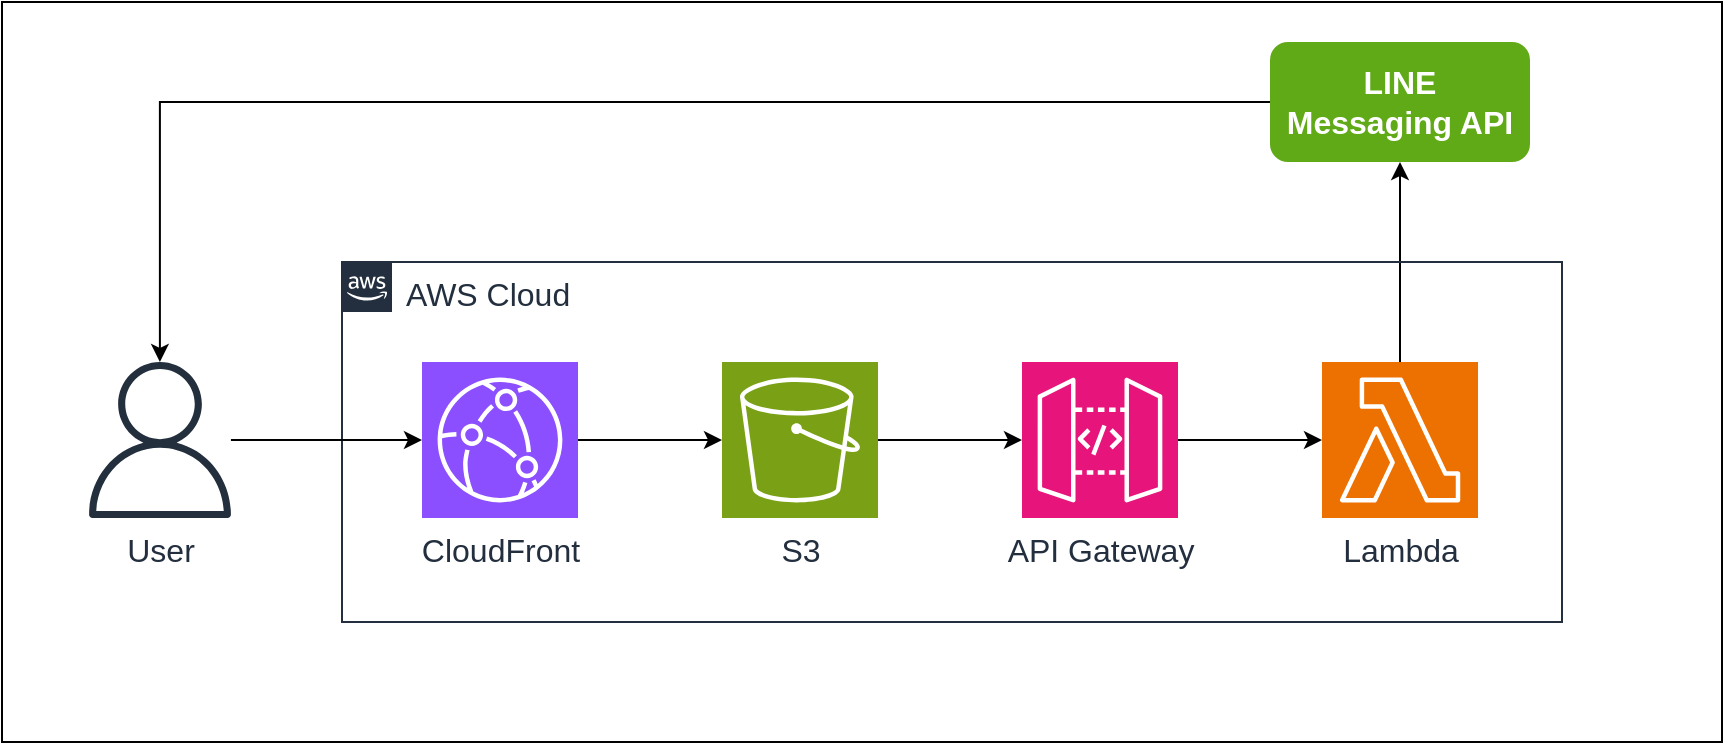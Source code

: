 <mxfile version="26.2.2">
  <diagram name="ページ1" id="TNQ4-A0BHuulxDkW78jg">
    <mxGraphModel dx="2017" dy="638" grid="1" gridSize="10" guides="1" tooltips="1" connect="1" arrows="1" fold="1" page="1" pageScale="1" pageWidth="827" pageHeight="1169" math="0" shadow="0">
      <root>
        <mxCell id="0" />
        <mxCell id="1" parent="0" />
        <mxCell id="1kMhPJF3jbDZkIDn0r2N-14" value="" style="rounded=0;whiteSpace=wrap;html=1;" vertex="1" parent="1">
          <mxGeometry x="-30" y="140" width="860" height="370" as="geometry" />
        </mxCell>
        <mxCell id="1kMhPJF3jbDZkIDn0r2N-9" style="edgeStyle=orthogonalEdgeStyle;rounded=0;orthogonalLoop=1;jettySize=auto;html=1;fontSize=16;" edge="1" parent="1" source="1kMhPJF3jbDZkIDn0r2N-1" target="1kMhPJF3jbDZkIDn0r2N-3">
          <mxGeometry relative="1" as="geometry" />
        </mxCell>
        <mxCell id="1kMhPJF3jbDZkIDn0r2N-1" value="S3" style="sketch=0;points=[[0,0,0],[0.25,0,0],[0.5,0,0],[0.75,0,0],[1,0,0],[0,1,0],[0.25,1,0],[0.5,1,0],[0.75,1,0],[1,1,0],[0,0.25,0],[0,0.5,0],[0,0.75,0],[1,0.25,0],[1,0.5,0],[1,0.75,0]];outlineConnect=0;fontColor=#232F3E;fillColor=#7AA116;strokeColor=#ffffff;dashed=0;verticalLabelPosition=bottom;verticalAlign=top;align=center;html=1;fontSize=16;fontStyle=0;aspect=fixed;shape=mxgraph.aws4.resourceIcon;resIcon=mxgraph.aws4.s3;" vertex="1" parent="1">
          <mxGeometry x="330" y="320" width="78" height="78" as="geometry" />
        </mxCell>
        <mxCell id="1kMhPJF3jbDZkIDn0r2N-8" style="edgeStyle=orthogonalEdgeStyle;rounded=0;orthogonalLoop=1;jettySize=auto;html=1;fontSize=16;" edge="1" parent="1" source="1kMhPJF3jbDZkIDn0r2N-2" target="1kMhPJF3jbDZkIDn0r2N-1">
          <mxGeometry relative="1" as="geometry" />
        </mxCell>
        <mxCell id="1kMhPJF3jbDZkIDn0r2N-2" value="CloudFront" style="sketch=0;points=[[0,0,0],[0.25,0,0],[0.5,0,0],[0.75,0,0],[1,0,0],[0,1,0],[0.25,1,0],[0.5,1,0],[0.75,1,0],[1,1,0],[0,0.25,0],[0,0.5,0],[0,0.75,0],[1,0.25,0],[1,0.5,0],[1,0.75,0]];outlineConnect=0;fontColor=#232F3E;fillColor=#8C4FFF;strokeColor=#ffffff;dashed=0;verticalLabelPosition=bottom;verticalAlign=top;align=center;html=1;fontSize=16;fontStyle=0;aspect=fixed;shape=mxgraph.aws4.resourceIcon;resIcon=mxgraph.aws4.cloudfront;" vertex="1" parent="1">
          <mxGeometry x="180" y="320" width="78" height="78" as="geometry" />
        </mxCell>
        <mxCell id="1kMhPJF3jbDZkIDn0r2N-10" style="edgeStyle=orthogonalEdgeStyle;rounded=0;orthogonalLoop=1;jettySize=auto;html=1;fontSize=16;" edge="1" parent="1" source="1kMhPJF3jbDZkIDn0r2N-3" target="1kMhPJF3jbDZkIDn0r2N-4">
          <mxGeometry relative="1" as="geometry" />
        </mxCell>
        <mxCell id="1kMhPJF3jbDZkIDn0r2N-3" value="API Gateway" style="sketch=0;points=[[0,0,0],[0.25,0,0],[0.5,0,0],[0.75,0,0],[1,0,0],[0,1,0],[0.25,1,0],[0.5,1,0],[0.75,1,0],[1,1,0],[0,0.25,0],[0,0.5,0],[0,0.75,0],[1,0.25,0],[1,0.5,0],[1,0.75,0]];outlineConnect=0;fontColor=#232F3E;fillColor=#E7157B;strokeColor=#ffffff;dashed=0;verticalLabelPosition=bottom;verticalAlign=top;align=center;html=1;fontSize=16;fontStyle=0;aspect=fixed;shape=mxgraph.aws4.resourceIcon;resIcon=mxgraph.aws4.api_gateway;" vertex="1" parent="1">
          <mxGeometry x="480" y="320" width="78" height="78" as="geometry" />
        </mxCell>
        <mxCell id="1kMhPJF3jbDZkIDn0r2N-11" style="edgeStyle=orthogonalEdgeStyle;rounded=0;orthogonalLoop=1;jettySize=auto;html=1;fontSize=16;" edge="1" parent="1" source="1kMhPJF3jbDZkIDn0r2N-4" target="1kMhPJF3jbDZkIDn0r2N-5">
          <mxGeometry relative="1" as="geometry" />
        </mxCell>
        <mxCell id="1kMhPJF3jbDZkIDn0r2N-4" value="Lambda" style="sketch=0;points=[[0,0,0],[0.25,0,0],[0.5,0,0],[0.75,0,0],[1,0,0],[0,1,0],[0.25,1,0],[0.5,1,0],[0.75,1,0],[1,1,0],[0,0.25,0],[0,0.5,0],[0,0.75,0],[1,0.25,0],[1,0.5,0],[1,0.75,0]];outlineConnect=0;fontColor=#232F3E;fillColor=#ED7100;strokeColor=#ffffff;dashed=0;verticalLabelPosition=bottom;verticalAlign=top;align=center;html=1;fontSize=16;fontStyle=0;aspect=fixed;shape=mxgraph.aws4.resourceIcon;resIcon=mxgraph.aws4.lambda;" vertex="1" parent="1">
          <mxGeometry x="630" y="320" width="78" height="78" as="geometry" />
        </mxCell>
        <mxCell id="1kMhPJF3jbDZkIDn0r2N-12" style="edgeStyle=orthogonalEdgeStyle;rounded=0;orthogonalLoop=1;jettySize=auto;html=1;fontSize=16;" edge="1" parent="1" source="1kMhPJF3jbDZkIDn0r2N-5" target="1kMhPJF3jbDZkIDn0r2N-7">
          <mxGeometry relative="1" as="geometry" />
        </mxCell>
        <mxCell id="1kMhPJF3jbDZkIDn0r2N-5" value="LINE&lt;div&gt;Messaging API&lt;/div&gt;" style="rounded=1;whiteSpace=wrap;html=1;fillColor=#60a917;strokeColor=none;fontColor=#ffffff;fontStyle=1;fontSize=16;" vertex="1" parent="1">
          <mxGeometry x="604" y="160" width="130" height="60" as="geometry" />
        </mxCell>
        <mxCell id="1kMhPJF3jbDZkIDn0r2N-6" value="AWS Cloud" style="points=[[0,0],[0.25,0],[0.5,0],[0.75,0],[1,0],[1,0.25],[1,0.5],[1,0.75],[1,1],[0.75,1],[0.5,1],[0.25,1],[0,1],[0,0.75],[0,0.5],[0,0.25]];outlineConnect=0;gradientColor=none;html=1;whiteSpace=wrap;fontSize=16;fontStyle=0;container=1;pointerEvents=0;collapsible=0;recursiveResize=0;shape=mxgraph.aws4.group;grIcon=mxgraph.aws4.group_aws_cloud_alt;strokeColor=#232F3E;fillColor=none;verticalAlign=top;align=left;spacingLeft=30;fontColor=#232F3E;dashed=0;" vertex="1" parent="1">
          <mxGeometry x="140" y="270" width="610" height="180" as="geometry" />
        </mxCell>
        <mxCell id="1kMhPJF3jbDZkIDn0r2N-7" value="User" style="sketch=0;outlineConnect=0;fontColor=#232F3E;gradientColor=none;fillColor=#232F3D;strokeColor=none;dashed=0;verticalLabelPosition=bottom;verticalAlign=top;align=center;html=1;fontSize=16;fontStyle=0;aspect=fixed;pointerEvents=1;shape=mxgraph.aws4.user;" vertex="1" parent="1">
          <mxGeometry x="10" y="320" width="78" height="78" as="geometry" />
        </mxCell>
        <mxCell id="1kMhPJF3jbDZkIDn0r2N-13" style="edgeStyle=orthogonalEdgeStyle;rounded=0;orthogonalLoop=1;jettySize=auto;html=1;entryX=0;entryY=0.5;entryDx=0;entryDy=0;entryPerimeter=0;fontSize=16;" edge="1" parent="1" source="1kMhPJF3jbDZkIDn0r2N-7" target="1kMhPJF3jbDZkIDn0r2N-2">
          <mxGeometry relative="1" as="geometry" />
        </mxCell>
      </root>
    </mxGraphModel>
  </diagram>
</mxfile>
